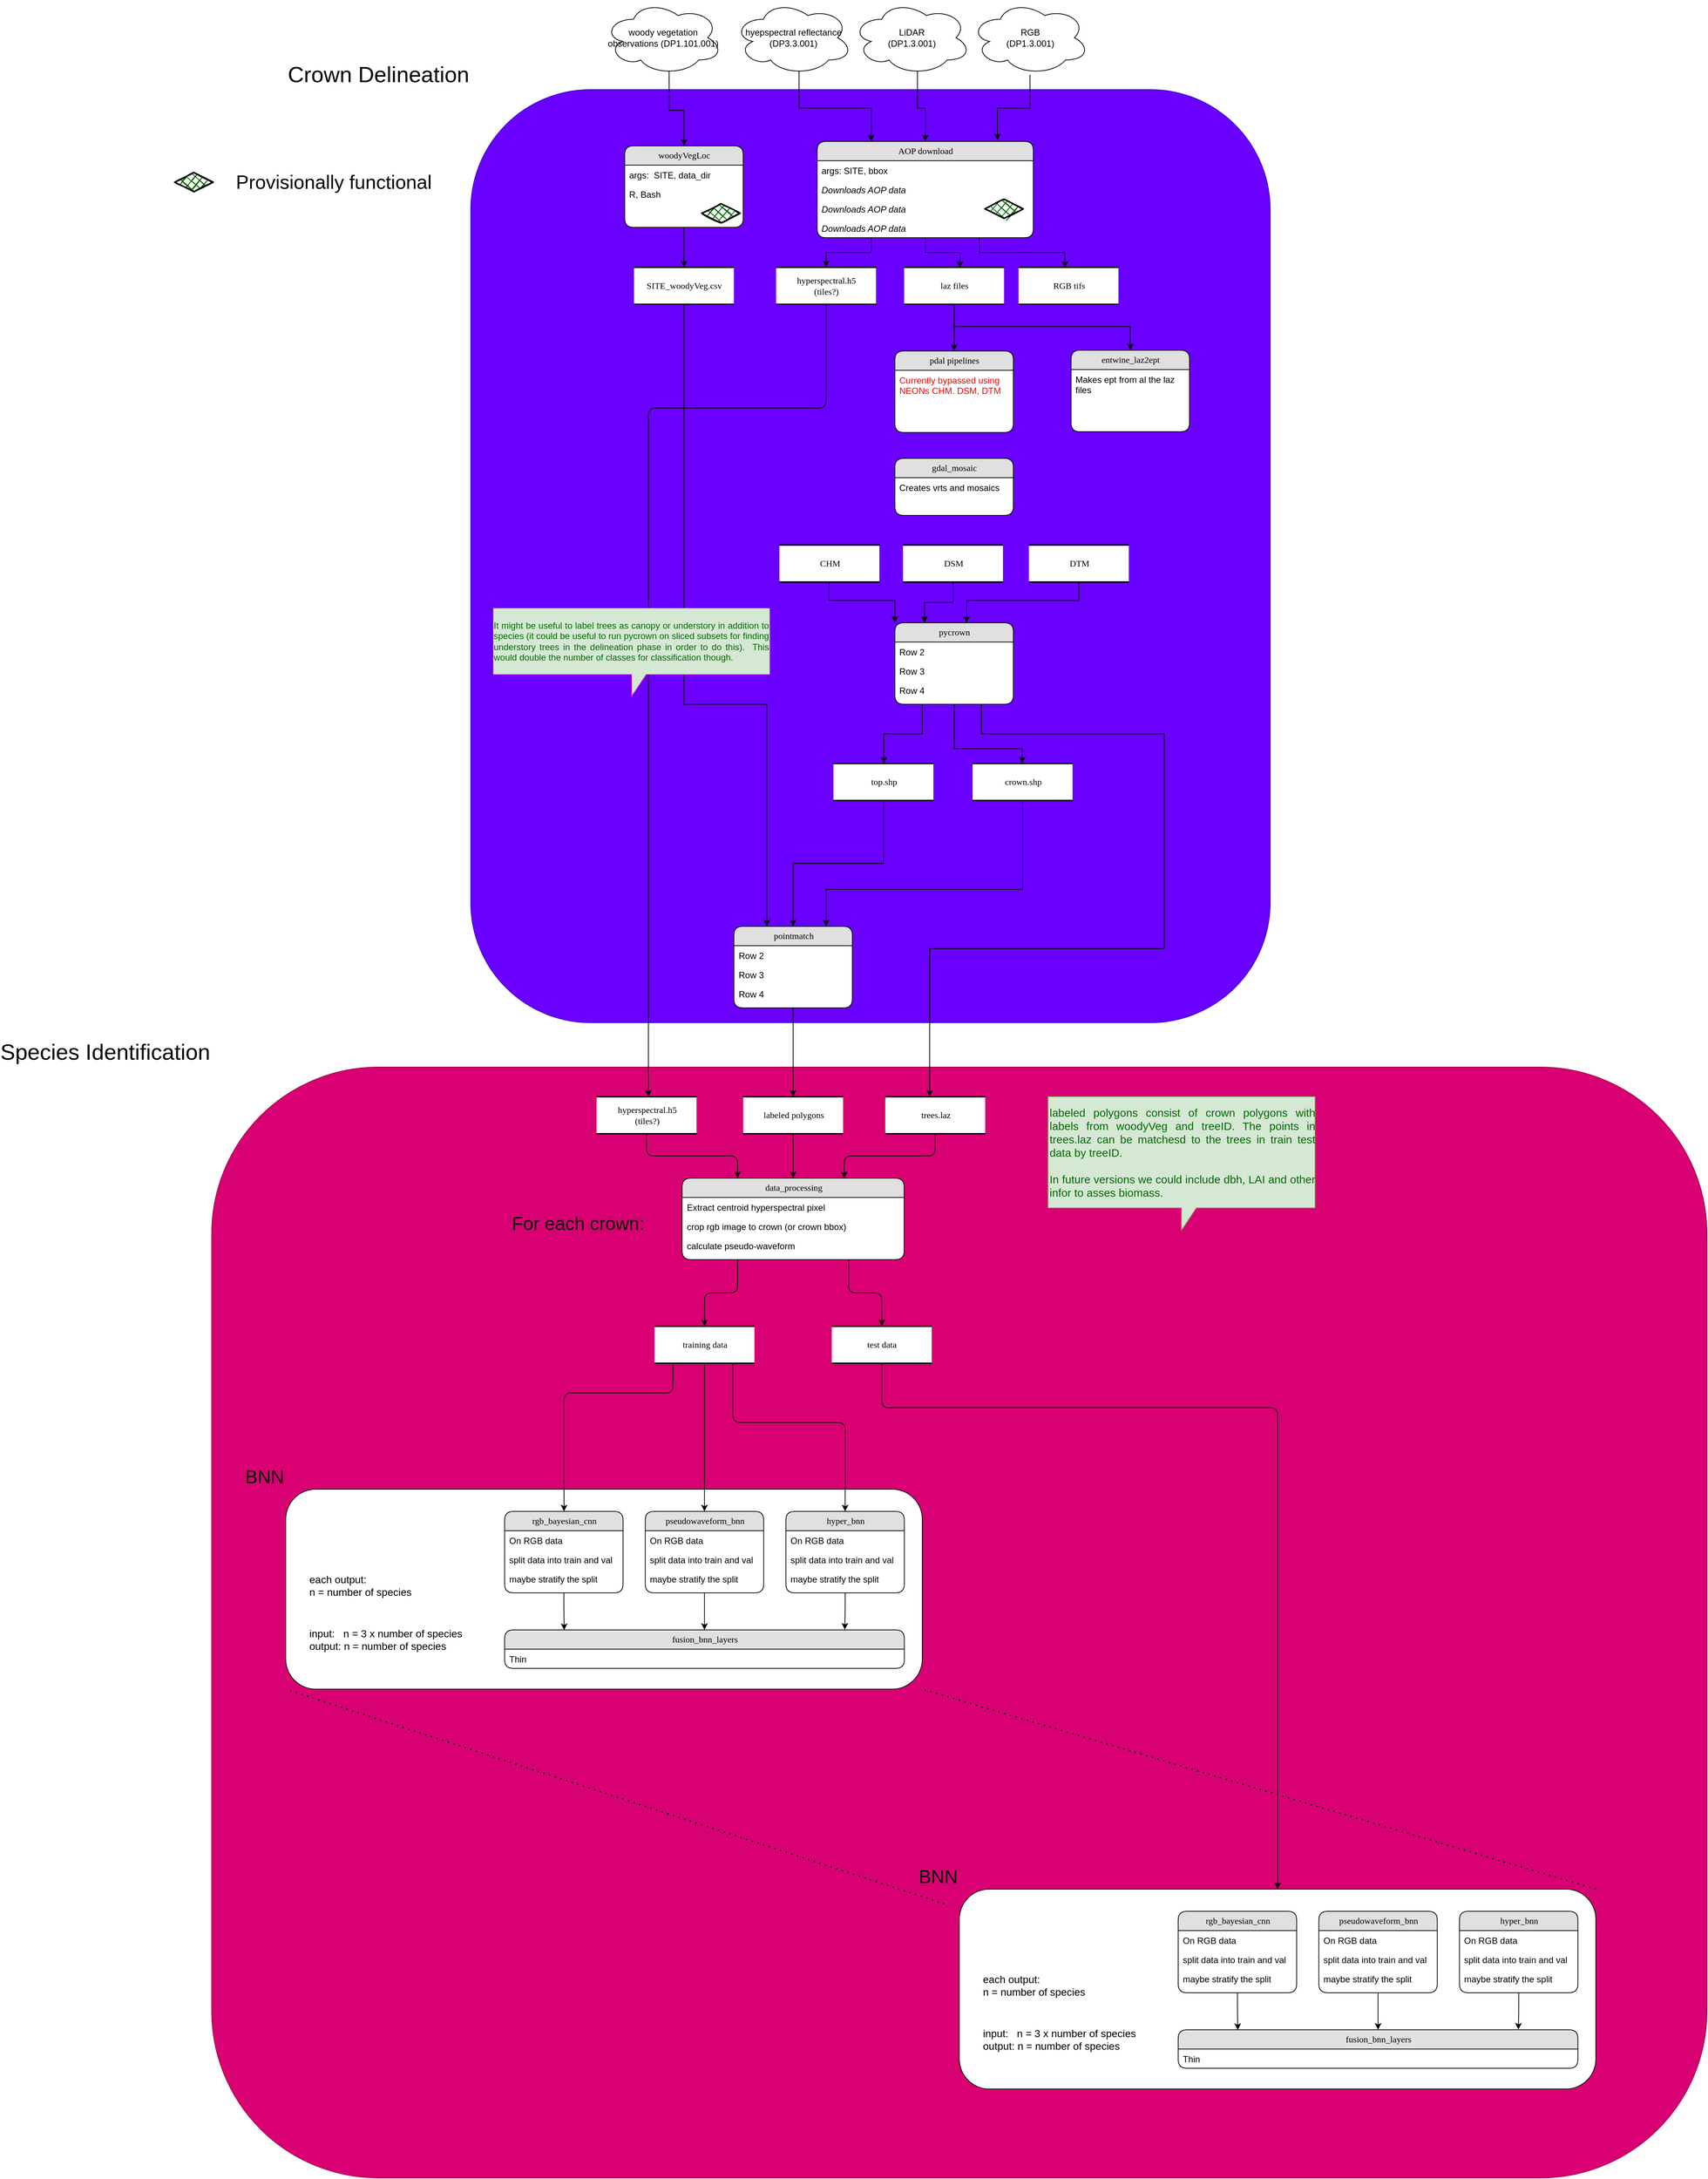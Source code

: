 <mxfile version="14.5.3" type="github">
  <diagram name="Page-1" id="b520641d-4fe3-3701-9064-5fc419738815">
    <mxGraphModel dx="2282" dy="1622" grid="1" gridSize="10" guides="1" tooltips="1" connect="1" arrows="1" fold="1" page="1" pageScale="1" pageWidth="1100" pageHeight="850" background="#ffffff" math="0" shadow="0">
      <root>
        <mxCell id="0" />
        <mxCell id="1" parent="0" />
        <mxCell id="Jew51ZO0_-qSAj35Bvnx-167" value="Species Identification" style="rounded=1;whiteSpace=wrap;html=1;fontSize=30;align=right;labelPosition=left;verticalLabelPosition=top;verticalAlign=bottom;fillColor=#d80073;strokeColor=#A50040;" parent="1" vertex="1">
          <mxGeometry x="-390" y="1410" width="2020" height="1500" as="geometry" />
        </mxCell>
        <mxCell id="Jew51ZO0_-qSAj35Bvnx-142" value="BNN" style="rounded=1;whiteSpace=wrap;html=1;fontSize=25;fontColor=#000000;align=right;labelPosition=left;verticalLabelPosition=top;verticalAlign=bottom;" parent="1" vertex="1">
          <mxGeometry x="-290" y="1980" width="860" height="270" as="geometry" />
        </mxCell>
        <mxCell id="Jew51ZO0_-qSAj35Bvnx-64" value="Crown Delineation" style="rounded=1;whiteSpace=wrap;html=1;labelPosition=left;verticalLabelPosition=top;align=right;verticalAlign=bottom;fontSize=30;fillColor=#6a00ff;strokeColor=#3700CC;" parent="1" vertex="1">
          <mxGeometry x="-40" y="90" width="1080" height="1260" as="geometry" />
        </mxCell>
        <mxCell id="Jew51ZO0_-qSAj35Bvnx-63" style="edgeStyle=orthogonalEdgeStyle;rounded=0;orthogonalLoop=1;jettySize=auto;html=1;" parent="1" source="2debaab0fafb2da2-10" target="Jew51ZO0_-qSAj35Bvnx-57" edge="1">
          <mxGeometry relative="1" as="geometry">
            <Array as="points">
              <mxPoint x="248" y="920" />
              <mxPoint x="360" y="920" />
            </Array>
          </mxGeometry>
        </mxCell>
        <mxCell id="2debaab0fafb2da2-10" value="SITE&lt;span class=&quot;pl-s&quot;&gt;&lt;span class=&quot;pl-pds&quot;&gt;&lt;/span&gt;_woodyVeg.csv&lt;/span&gt;" style="html=1;rounded=0;shadow=0;comic=0;labelBackgroundColor=none;strokeWidth=2;fontFamily=Verdana;fontSize=12;align=center;shape=mxgraph.ios7ui.horLines;" parent="1" vertex="1">
          <mxGeometry x="180.5" y="330" width="135" height="50" as="geometry" />
        </mxCell>
        <mxCell id="Jew51ZO0_-qSAj35Bvnx-5" style="edgeStyle=orthogonalEdgeStyle;rounded=0;orthogonalLoop=1;jettySize=auto;html=1;exitX=0.5;exitY=1;exitDx=0;exitDy=0;" parent="1" source="21ea969265ad0168-6" target="2debaab0fafb2da2-10" edge="1">
          <mxGeometry relative="1" as="geometry" />
        </mxCell>
        <mxCell id="21ea969265ad0168-6" value="&lt;div&gt;woodyVegLoc&lt;/div&gt;" style="swimlane;html=1;fontStyle=0;childLayout=stackLayout;horizontal=1;startSize=26;fillColor=#e0e0e0;horizontalStack=0;resizeParent=1;resizeLast=0;collapsible=1;marginBottom=0;swimlaneFillColor=#ffffff;align=center;rounded=1;shadow=0;comic=0;labelBackgroundColor=none;strokeWidth=1;fontFamily=Verdana;fontSize=12" parent="1" vertex="1">
          <mxGeometry x="168" y="166" width="160" height="110" as="geometry" />
        </mxCell>
        <mxCell id="21ea969265ad0168-7" value="args:&amp;nbsp; SITE, data_dir " style="text;html=1;strokeColor=none;fillColor=none;spacingLeft=4;spacingRight=4;whiteSpace=wrap;overflow=hidden;rotatable=0;points=[[0,0.5],[1,0.5]];portConstraint=eastwest;" parent="21ea969265ad0168-6" vertex="1">
          <mxGeometry y="26" width="160" height="26" as="geometry" />
        </mxCell>
        <mxCell id="21ea969265ad0168-8" value="R, Bash" style="text;html=1;strokeColor=none;fillColor=none;spacingLeft=4;spacingRight=4;whiteSpace=wrap;overflow=hidden;rotatable=0;points=[[0,0.5],[1,0.5]];portConstraint=eastwest;" parent="21ea969265ad0168-6" vertex="1">
          <mxGeometry y="52" width="160" height="26" as="geometry" />
        </mxCell>
        <mxCell id="Jew51ZO0_-qSAj35Bvnx-20" style="edgeStyle=orthogonalEdgeStyle;rounded=0;orthogonalLoop=1;jettySize=auto;html=1;exitX=0.25;exitY=1;exitDx=0;exitDy=0;" parent="1" source="21ea969265ad0168-14" target="Jew51ZO0_-qSAj35Bvnx-14" edge="1">
          <mxGeometry relative="1" as="geometry" />
        </mxCell>
        <mxCell id="Jew51ZO0_-qSAj35Bvnx-24" style="edgeStyle=orthogonalEdgeStyle;rounded=0;orthogonalLoop=1;jettySize=auto;html=1;exitX=0.5;exitY=1;exitDx=0;exitDy=0;entryX=0.559;entryY=0.013;entryDx=0;entryDy=0;entryPerimeter=0;" parent="1" source="21ea969265ad0168-14" target="Jew51ZO0_-qSAj35Bvnx-23" edge="1">
          <mxGeometry relative="1" as="geometry" />
        </mxCell>
        <mxCell id="Jew51ZO0_-qSAj35Bvnx-56" style="edgeStyle=orthogonalEdgeStyle;rounded=0;orthogonalLoop=1;jettySize=auto;html=1;exitX=0.75;exitY=1;exitDx=0;exitDy=0;entryX=0.464;entryY=0.013;entryDx=0;entryDy=0;entryPerimeter=0;" parent="1" source="21ea969265ad0168-14" target="Jew51ZO0_-qSAj35Bvnx-27" edge="1">
          <mxGeometry relative="1" as="geometry" />
        </mxCell>
        <mxCell id="21ea969265ad0168-14" value="AOP download" style="swimlane;html=1;fontStyle=0;childLayout=stackLayout;horizontal=1;startSize=26;fillColor=#e0e0e0;horizontalStack=0;resizeParent=1;resizeLast=0;collapsible=1;marginBottom=0;swimlaneFillColor=#ffffff;align=center;rounded=1;shadow=0;comic=0;labelBackgroundColor=none;strokeWidth=1;fontFamily=Verdana;fontSize=12" parent="1" vertex="1">
          <mxGeometry x="428" y="160" width="292" height="130" as="geometry">
            <mxRectangle x="650" y="120" width="90" height="26" as="alternateBounds" />
          </mxGeometry>
        </mxCell>
        <mxCell id="21ea969265ad0168-15" value="args: SITE, bbox " style="text;html=1;strokeColor=none;fillColor=none;spacingLeft=4;spacingRight=4;whiteSpace=wrap;overflow=hidden;rotatable=0;points=[[0,0.5],[1,0.5]];portConstraint=eastwest;" parent="21ea969265ad0168-14" vertex="1">
          <mxGeometry y="26" width="292" height="26" as="geometry" />
        </mxCell>
        <mxCell id="Jew51ZO0_-qSAj35Bvnx-12" value="&lt;i&gt;Downloads AOP data &lt;br&gt;&lt;/i&gt;" style="text;html=1;strokeColor=none;fillColor=none;spacingLeft=4;spacingRight=4;whiteSpace=wrap;overflow=hidden;rotatable=0;points=[[0,0.5],[1,0.5]];portConstraint=eastwest;" parent="21ea969265ad0168-14" vertex="1">
          <mxGeometry y="52" width="292" height="26" as="geometry" />
        </mxCell>
        <mxCell id="OYp0vbcm3iWTbmUI19zS-13" value="&lt;i&gt;Downloads AOP data &lt;br&gt;&lt;/i&gt;" style="text;html=1;strokeColor=none;fillColor=none;spacingLeft=4;spacingRight=4;whiteSpace=wrap;overflow=hidden;rotatable=0;points=[[0,0.5],[1,0.5]];portConstraint=eastwest;" vertex="1" parent="21ea969265ad0168-14">
          <mxGeometry y="78" width="292" height="26" as="geometry" />
        </mxCell>
        <mxCell id="OYp0vbcm3iWTbmUI19zS-12" value="&lt;i&gt;Downloads AOP data &lt;br&gt;&lt;/i&gt;" style="text;html=1;strokeColor=none;fillColor=none;spacingLeft=4;spacingRight=4;whiteSpace=wrap;overflow=hidden;rotatable=0;points=[[0,0.5],[1,0.5]];portConstraint=eastwest;" vertex="1" parent="21ea969265ad0168-14">
          <mxGeometry y="104" width="292" height="26" as="geometry" />
        </mxCell>
        <mxCell id="21ea969265ad0168-18" value="pdal pipelines" style="swimlane;html=1;fontStyle=0;childLayout=stackLayout;horizontal=1;startSize=26;fillColor=#e0e0e0;horizontalStack=0;resizeParent=1;resizeLast=0;collapsible=1;marginBottom=0;swimlaneFillColor=#ffffff;align=center;rounded=1;shadow=0;comic=0;labelBackgroundColor=none;strokeWidth=1;fontFamily=Verdana;fontSize=12" parent="1" vertex="1">
          <mxGeometry x="533" y="443" width="160" height="110" as="geometry" />
        </mxCell>
        <mxCell id="OYp0vbcm3iWTbmUI19zS-18" value="&lt;font color=&quot;#FF0000&quot;&gt;Currently bypassed using NEONs CHM. DSM, DTM&lt;br&gt;&lt;/font&gt;" style="text;html=1;strokeColor=none;fillColor=none;spacingLeft=4;spacingRight=4;whiteSpace=wrap;overflow=hidden;rotatable=0;points=[[0,0.5],[1,0.5]];portConstraint=eastwest;" vertex="1" parent="21ea969265ad0168-18">
          <mxGeometry y="26" width="160" height="34" as="geometry" />
        </mxCell>
        <mxCell id="Jew51ZO0_-qSAj35Bvnx-9" style="edgeStyle=orthogonalEdgeStyle;rounded=0;orthogonalLoop=1;jettySize=auto;html=1;exitX=0.55;exitY=0.95;exitDx=0;exitDy=0;exitPerimeter=0;entryX=0.5;entryY=0;entryDx=0;entryDy=0;" parent="1" source="Jew51ZO0_-qSAj35Bvnx-2" target="21ea969265ad0168-6" edge="1">
          <mxGeometry relative="1" as="geometry" />
        </mxCell>
        <mxCell id="Jew51ZO0_-qSAj35Bvnx-2" value="woody vegetation observations (DP1.101.001)" style="ellipse;shape=cloud;whiteSpace=wrap;html=1;" parent="1" vertex="1">
          <mxGeometry x="140" y="-30" width="160" height="100" as="geometry" />
        </mxCell>
        <mxCell id="Jew51ZO0_-qSAj35Bvnx-19" style="edgeStyle=orthogonalEdgeStyle;rounded=0;orthogonalLoop=1;jettySize=auto;html=1;exitX=0.55;exitY=0.95;exitDx=0;exitDy=0;exitPerimeter=0;entryX=0.25;entryY=0;entryDx=0;entryDy=0;" parent="1" source="Jew51ZO0_-qSAj35Bvnx-6" target="21ea969265ad0168-14" edge="1">
          <mxGeometry relative="1" as="geometry" />
        </mxCell>
        <mxCell id="Jew51ZO0_-qSAj35Bvnx-6" value="hyepspectral reflectance (DP3.3.001)" style="ellipse;shape=cloud;whiteSpace=wrap;html=1;" parent="1" vertex="1">
          <mxGeometry x="315.5" y="-30" width="160" height="100" as="geometry" />
        </mxCell>
        <mxCell id="Jew51ZO0_-qSAj35Bvnx-96" style="edgeStyle=orthogonalEdgeStyle;rounded=1;orthogonalLoop=1;jettySize=auto;html=1;fontSize=15;fontColor=#00CC00;" parent="1" source="Jew51ZO0_-qSAj35Bvnx-14" target="Jew51ZO0_-qSAj35Bvnx-95" edge="1">
          <mxGeometry relative="1" as="geometry">
            <Array as="points">
              <mxPoint x="440" y="520" />
              <mxPoint x="200" y="520" />
            </Array>
          </mxGeometry>
        </mxCell>
        <mxCell id="Jew51ZO0_-qSAj35Bvnx-14" value="&lt;div&gt;hyperspectral.h5&lt;/div&gt;&lt;div&gt;(tiles?)&lt;br&gt;&lt;/div&gt;" style="html=1;rounded=0;shadow=0;comic=0;labelBackgroundColor=none;strokeWidth=2;fontFamily=Verdana;fontSize=12;align=center;shape=mxgraph.ios7ui.horLines;" parent="1" vertex="1">
          <mxGeometry x="372.5" y="330" width="135" height="50" as="geometry" />
        </mxCell>
        <mxCell id="Jew51ZO0_-qSAj35Bvnx-22" style="edgeStyle=orthogonalEdgeStyle;rounded=0;orthogonalLoop=1;jettySize=auto;html=1;exitX=0.55;exitY=0.95;exitDx=0;exitDy=0;exitPerimeter=0;entryX=0.5;entryY=0;entryDx=0;entryDy=0;" parent="1" source="Jew51ZO0_-qSAj35Bvnx-21" target="21ea969265ad0168-14" edge="1">
          <mxGeometry relative="1" as="geometry" />
        </mxCell>
        <mxCell id="Jew51ZO0_-qSAj35Bvnx-21" value="&lt;div&gt;LiDAR&lt;/div&gt;&lt;div&gt;(DP1.3.001)&lt;/div&gt;" style="ellipse;shape=cloud;whiteSpace=wrap;html=1;" parent="1" vertex="1">
          <mxGeometry x="475.5" y="-30" width="160" height="100" as="geometry" />
        </mxCell>
        <mxCell id="Jew51ZO0_-qSAj35Bvnx-29" style="edgeStyle=orthogonalEdgeStyle;rounded=0;orthogonalLoop=1;jettySize=auto;html=1;" parent="1" source="Jew51ZO0_-qSAj35Bvnx-23" target="21ea969265ad0168-18" edge="1">
          <mxGeometry relative="1" as="geometry" />
        </mxCell>
        <mxCell id="OYp0vbcm3iWTbmUI19zS-22" style="edgeStyle=orthogonalEdgeStyle;rounded=0;orthogonalLoop=1;jettySize=auto;html=1;fillColor=#ffffff;" edge="1" parent="1" source="Jew51ZO0_-qSAj35Bvnx-23" target="OYp0vbcm3iWTbmUI19zS-19">
          <mxGeometry relative="1" as="geometry">
            <Array as="points">
              <mxPoint x="613" y="410" />
              <mxPoint x="851" y="410" />
            </Array>
          </mxGeometry>
        </mxCell>
        <mxCell id="Jew51ZO0_-qSAj35Bvnx-23" value="laz files" style="html=1;rounded=0;shadow=0;comic=0;labelBackgroundColor=none;strokeWidth=2;fontFamily=Verdana;fontSize=12;align=center;shape=mxgraph.ios7ui.horLines;" parent="1" vertex="1">
          <mxGeometry x="545.5" y="330" width="135" height="50" as="geometry" />
        </mxCell>
        <mxCell id="Jew51ZO0_-qSAj35Bvnx-55" style="edgeStyle=orthogonalEdgeStyle;rounded=0;orthogonalLoop=1;jettySize=auto;html=1;entryX=0.834;entryY=-0.011;entryDx=0;entryDy=0;entryPerimeter=0;" parent="1" source="Jew51ZO0_-qSAj35Bvnx-25" target="21ea969265ad0168-14" edge="1">
          <mxGeometry relative="1" as="geometry" />
        </mxCell>
        <mxCell id="Jew51ZO0_-qSAj35Bvnx-25" value="&lt;div&gt;RGB&lt;/div&gt;&lt;div&gt;(DP1.3.001)&lt;/div&gt;" style="ellipse;shape=cloud;whiteSpace=wrap;html=1;" parent="1" vertex="1">
          <mxGeometry x="635.5" y="-30" width="160" height="100" as="geometry" />
        </mxCell>
        <mxCell id="Jew51ZO0_-qSAj35Bvnx-27" value="RGB tifs" style="html=1;rounded=0;shadow=0;comic=0;labelBackgroundColor=none;strokeWidth=2;fontFamily=Verdana;fontSize=12;align=center;shape=mxgraph.ios7ui.horLines;" parent="1" vertex="1">
          <mxGeometry x="700" y="330" width="135" height="50" as="geometry" />
        </mxCell>
        <mxCell id="Jew51ZO0_-qSAj35Bvnx-49" style="edgeStyle=orthogonalEdgeStyle;rounded=0;orthogonalLoop=1;jettySize=auto;html=1;entryX=0;entryY=0;entryDx=0;entryDy=0;exitX=0.497;exitY=1.027;exitDx=0;exitDy=0;exitPerimeter=0;" parent="1" source="Jew51ZO0_-qSAj35Bvnx-30" target="Jew51ZO0_-qSAj35Bvnx-40" edge="1">
          <mxGeometry relative="1" as="geometry">
            <mxPoint x="500" y="760" as="targetPoint" />
            <mxPoint x="480" y="730" as="sourcePoint" />
            <Array as="points">
              <mxPoint x="444" y="780" />
              <mxPoint x="533" y="780" />
            </Array>
          </mxGeometry>
        </mxCell>
        <mxCell id="Jew51ZO0_-qSAj35Bvnx-30" value="CHM" style="html=1;rounded=0;shadow=0;comic=0;labelBackgroundColor=none;strokeWidth=2;fontFamily=Verdana;fontSize=12;align=center;shape=mxgraph.ios7ui.horLines;" parent="1" vertex="1">
          <mxGeometry x="377" y="705" width="135" height="50" as="geometry" />
        </mxCell>
        <mxCell id="Jew51ZO0_-qSAj35Bvnx-51" style="edgeStyle=orthogonalEdgeStyle;rounded=0;orthogonalLoop=1;jettySize=auto;html=1;entryX=0.25;entryY=0;entryDx=0;entryDy=0;" parent="1" source="Jew51ZO0_-qSAj35Bvnx-31" target="Jew51ZO0_-qSAj35Bvnx-40" edge="1">
          <mxGeometry relative="1" as="geometry" />
        </mxCell>
        <mxCell id="Jew51ZO0_-qSAj35Bvnx-31" value="DSM" style="html=1;rounded=0;shadow=0;comic=0;labelBackgroundColor=none;strokeWidth=2;fontFamily=Verdana;fontSize=12;align=center;shape=mxgraph.ios7ui.horLines;" parent="1" vertex="1">
          <mxGeometry x="544" y="705" width="135" height="50" as="geometry" />
        </mxCell>
        <mxCell id="Jew51ZO0_-qSAj35Bvnx-53" style="edgeStyle=orthogonalEdgeStyle;rounded=0;orthogonalLoop=1;jettySize=auto;html=1;entryX=0.606;entryY=0;entryDx=0;entryDy=0;entryPerimeter=0;" parent="1" source="Jew51ZO0_-qSAj35Bvnx-32" target="Jew51ZO0_-qSAj35Bvnx-40" edge="1">
          <mxGeometry relative="1" as="geometry">
            <mxPoint x="630" y="790" as="targetPoint" />
            <Array as="points">
              <mxPoint x="782" y="780" />
              <mxPoint x="630" y="780" />
            </Array>
          </mxGeometry>
        </mxCell>
        <mxCell id="Jew51ZO0_-qSAj35Bvnx-32" value="DTM" style="html=1;rounded=0;shadow=0;comic=0;labelBackgroundColor=none;strokeWidth=2;fontFamily=Verdana;fontSize=12;align=center;shape=mxgraph.ios7ui.horLines;" parent="1" vertex="1">
          <mxGeometry x="714" y="705" width="135" height="50" as="geometry" />
        </mxCell>
        <mxCell id="Jew51ZO0_-qSAj35Bvnx-71" style="edgeStyle=orthogonalEdgeStyle;rounded=0;orthogonalLoop=1;jettySize=auto;html=1;fontSize=15;fontColor=#00CC00;" parent="1" source="Jew51ZO0_-qSAj35Bvnx-40" target="Jew51ZO0_-qSAj35Bvnx-66" edge="1">
          <mxGeometry relative="1" as="geometry">
            <Array as="points">
              <mxPoint x="570" y="960" />
              <mxPoint x="518" y="960" />
            </Array>
          </mxGeometry>
        </mxCell>
        <mxCell id="Jew51ZO0_-qSAj35Bvnx-72" style="edgeStyle=orthogonalEdgeStyle;rounded=0;orthogonalLoop=1;jettySize=auto;html=1;fontSize=15;fontColor=#00CC00;" parent="1" source="Jew51ZO0_-qSAj35Bvnx-40" target="Jew51ZO0_-qSAj35Bvnx-68" edge="1">
          <mxGeometry relative="1" as="geometry">
            <Array as="points">
              <mxPoint x="650" y="960" />
              <mxPoint x="897" y="960" />
              <mxPoint x="897" y="1250" />
              <mxPoint x="580" y="1250" />
            </Array>
          </mxGeometry>
        </mxCell>
        <mxCell id="Jew51ZO0_-qSAj35Bvnx-73" style="edgeStyle=orthogonalEdgeStyle;rounded=0;orthogonalLoop=1;jettySize=auto;html=1;fontSize=15;fontColor=#00CC00;" parent="1" source="Jew51ZO0_-qSAj35Bvnx-40" target="Jew51ZO0_-qSAj35Bvnx-67" edge="1">
          <mxGeometry relative="1" as="geometry">
            <Array as="points">
              <mxPoint x="613" y="980" />
              <mxPoint x="705" y="980" />
            </Array>
          </mxGeometry>
        </mxCell>
        <mxCell id="Jew51ZO0_-qSAj35Bvnx-40" value="pycrown" style="swimlane;html=1;fontStyle=0;childLayout=stackLayout;horizontal=1;startSize=26;fillColor=#e0e0e0;horizontalStack=0;resizeParent=1;resizeLast=0;collapsible=1;marginBottom=0;swimlaneFillColor=#ffffff;align=center;rounded=1;shadow=0;comic=0;labelBackgroundColor=none;strokeWidth=1;fontFamily=Verdana;fontSize=12" parent="1" vertex="1">
          <mxGeometry x="533" y="810" width="160" height="110" as="geometry" />
        </mxCell>
        <mxCell id="Jew51ZO0_-qSAj35Bvnx-41" value="Row 2" style="text;html=1;strokeColor=none;fillColor=none;spacingLeft=4;spacingRight=4;whiteSpace=wrap;overflow=hidden;rotatable=0;points=[[0,0.5],[1,0.5]];portConstraint=eastwest;" parent="Jew51ZO0_-qSAj35Bvnx-40" vertex="1">
          <mxGeometry y="26" width="160" height="26" as="geometry" />
        </mxCell>
        <mxCell id="Jew51ZO0_-qSAj35Bvnx-42" value="Row 3" style="text;html=1;strokeColor=none;fillColor=none;spacingLeft=4;spacingRight=4;whiteSpace=wrap;overflow=hidden;rotatable=0;points=[[0,0.5],[1,0.5]];portConstraint=eastwest;" parent="Jew51ZO0_-qSAj35Bvnx-40" vertex="1">
          <mxGeometry y="52" width="160" height="26" as="geometry" />
        </mxCell>
        <mxCell id="Jew51ZO0_-qSAj35Bvnx-43" value="Row 4" style="text;html=1;strokeColor=none;fillColor=none;spacingLeft=4;spacingRight=4;whiteSpace=wrap;overflow=hidden;rotatable=0;points=[[0,0.5],[1,0.5]];portConstraint=eastwest;" parent="Jew51ZO0_-qSAj35Bvnx-40" vertex="1">
          <mxGeometry y="78" width="160" height="26" as="geometry" />
        </mxCell>
        <mxCell id="Jew51ZO0_-qSAj35Bvnx-94" style="edgeStyle=orthogonalEdgeStyle;rounded=1;orthogonalLoop=1;jettySize=auto;html=1;fontSize=15;fontColor=#00CC00;" parent="1" source="Jew51ZO0_-qSAj35Bvnx-57" target="Jew51ZO0_-qSAj35Bvnx-76" edge="1">
          <mxGeometry relative="1" as="geometry" />
        </mxCell>
        <mxCell id="Jew51ZO0_-qSAj35Bvnx-57" value="pointmatch" style="swimlane;html=1;fontStyle=0;childLayout=stackLayout;horizontal=1;startSize=26;fillColor=#e0e0e0;horizontalStack=0;resizeParent=1;resizeLast=0;collapsible=1;marginBottom=0;swimlaneFillColor=#ffffff;align=center;rounded=1;shadow=0;comic=0;labelBackgroundColor=none;strokeWidth=1;fontFamily=Verdana;fontSize=12" parent="1" vertex="1">
          <mxGeometry x="315.5" y="1220" width="160" height="110" as="geometry" />
        </mxCell>
        <mxCell id="Jew51ZO0_-qSAj35Bvnx-58" value="Row 2" style="text;html=1;strokeColor=none;fillColor=none;spacingLeft=4;spacingRight=4;whiteSpace=wrap;overflow=hidden;rotatable=0;points=[[0,0.5],[1,0.5]];portConstraint=eastwest;" parent="Jew51ZO0_-qSAj35Bvnx-57" vertex="1">
          <mxGeometry y="26" width="160" height="26" as="geometry" />
        </mxCell>
        <mxCell id="Jew51ZO0_-qSAj35Bvnx-59" value="Row 3" style="text;html=1;strokeColor=none;fillColor=none;spacingLeft=4;spacingRight=4;whiteSpace=wrap;overflow=hidden;rotatable=0;points=[[0,0.5],[1,0.5]];portConstraint=eastwest;" parent="Jew51ZO0_-qSAj35Bvnx-57" vertex="1">
          <mxGeometry y="52" width="160" height="26" as="geometry" />
        </mxCell>
        <mxCell id="Jew51ZO0_-qSAj35Bvnx-60" value="Row 4" style="text;html=1;strokeColor=none;fillColor=none;spacingLeft=4;spacingRight=4;whiteSpace=wrap;overflow=hidden;rotatable=0;points=[[0,0.5],[1,0.5]];portConstraint=eastwest;" parent="Jew51ZO0_-qSAj35Bvnx-57" vertex="1">
          <mxGeometry y="78" width="160" height="26" as="geometry" />
        </mxCell>
        <mxCell id="Jew51ZO0_-qSAj35Bvnx-74" style="edgeStyle=orthogonalEdgeStyle;rounded=0;orthogonalLoop=1;jettySize=auto;html=1;fontSize=15;fontColor=#00CC00;" parent="1" source="Jew51ZO0_-qSAj35Bvnx-66" target="Jew51ZO0_-qSAj35Bvnx-57" edge="1">
          <mxGeometry relative="1" as="geometry" />
        </mxCell>
        <mxCell id="Jew51ZO0_-qSAj35Bvnx-66" value="top.shp" style="html=1;rounded=0;shadow=0;comic=0;labelBackgroundColor=none;strokeWidth=2;fontFamily=Verdana;fontSize=12;align=center;shape=mxgraph.ios7ui.horLines;" parent="1" vertex="1">
          <mxGeometry x="450" y="1000" width="135" height="50" as="geometry" />
        </mxCell>
        <mxCell id="Jew51ZO0_-qSAj35Bvnx-75" style="edgeStyle=orthogonalEdgeStyle;rounded=0;orthogonalLoop=1;jettySize=auto;html=1;fontSize=15;fontColor=#00CC00;" parent="1" source="Jew51ZO0_-qSAj35Bvnx-67" target="Jew51ZO0_-qSAj35Bvnx-57" edge="1">
          <mxGeometry relative="1" as="geometry">
            <Array as="points">
              <mxPoint x="706" y="1170" />
              <mxPoint x="440" y="1170" />
            </Array>
          </mxGeometry>
        </mxCell>
        <mxCell id="Jew51ZO0_-qSAj35Bvnx-67" value="crown.shp" style="html=1;rounded=0;shadow=0;comic=0;labelBackgroundColor=none;strokeWidth=2;fontFamily=Verdana;fontSize=12;align=center;shape=mxgraph.ios7ui.horLines;" parent="1" vertex="1">
          <mxGeometry x="638" y="1000" width="135" height="50" as="geometry" />
        </mxCell>
        <mxCell id="Jew51ZO0_-qSAj35Bvnx-104" style="edgeStyle=orthogonalEdgeStyle;rounded=1;orthogonalLoop=1;jettySize=auto;html=1;fontSize=25;fontColor=#000000;entryX=0.73;entryY=0.001;entryDx=0;entryDy=0;entryPerimeter=0;" parent="1" source="Jew51ZO0_-qSAj35Bvnx-68" target="Jew51ZO0_-qSAj35Bvnx-98" edge="1">
          <mxGeometry relative="1" as="geometry" />
        </mxCell>
        <mxCell id="Jew51ZO0_-qSAj35Bvnx-68" value="trees.laz" style="html=1;rounded=0;shadow=0;comic=0;labelBackgroundColor=none;strokeWidth=2;fontFamily=Verdana;fontSize=12;align=center;shape=mxgraph.ios7ui.horLines;" parent="1" vertex="1">
          <mxGeometry x="520" y="1450" width="135" height="50" as="geometry" />
        </mxCell>
        <mxCell id="Jew51ZO0_-qSAj35Bvnx-103" style="edgeStyle=orthogonalEdgeStyle;rounded=1;orthogonalLoop=1;jettySize=auto;html=1;fontSize=25;fontColor=#000000;" parent="1" source="Jew51ZO0_-qSAj35Bvnx-76" target="Jew51ZO0_-qSAj35Bvnx-98" edge="1">
          <mxGeometry relative="1" as="geometry" />
        </mxCell>
        <mxCell id="Jew51ZO0_-qSAj35Bvnx-76" value="labeled polygons" style="html=1;rounded=0;shadow=0;comic=0;labelBackgroundColor=none;strokeWidth=2;fontFamily=Verdana;fontSize=12;align=center;shape=mxgraph.ios7ui.horLines;" parent="1" vertex="1">
          <mxGeometry x="328" y="1450" width="135" height="50" as="geometry" />
        </mxCell>
        <mxCell id="Jew51ZO0_-qSAj35Bvnx-82" value="&lt;div align=&quot;justify&quot;&gt;&lt;font color=&quot;#006600&quot;&gt;labeled polygons consist of crown polygons with labels from woodyVeg and treeID. The points in trees.laz can be matchesd to the trees in train test data by treeID.&lt;br&gt;&lt;/font&gt;&lt;/div&gt;&lt;div align=&quot;justify&quot;&gt;&lt;font color=&quot;#006600&quot;&gt;&lt;br&gt;&lt;/font&gt;&lt;/div&gt;&lt;div align=&quot;justify&quot;&gt;&lt;font color=&quot;#006600&quot;&gt;In future versions we could include dbh, LAI and other infor to asses biomass.&lt;/font&gt;&lt;/div&gt;" style="shape=callout;whiteSpace=wrap;html=1;perimeter=calloutPerimeter;fontSize=15;align=left;fillColor=#d5e8d4;strokeColor=#82b366;" parent="1" vertex="1">
          <mxGeometry x="740" y="1450" width="360.5" height="180" as="geometry" />
        </mxCell>
        <mxCell id="Jew51ZO0_-qSAj35Bvnx-102" style="edgeStyle=orthogonalEdgeStyle;rounded=1;orthogonalLoop=1;jettySize=auto;html=1;fontSize=25;fontColor=#000000;entryX=0.25;entryY=0;entryDx=0;entryDy=0;" parent="1" source="Jew51ZO0_-qSAj35Bvnx-95" target="Jew51ZO0_-qSAj35Bvnx-98" edge="1">
          <mxGeometry relative="1" as="geometry" />
        </mxCell>
        <mxCell id="Jew51ZO0_-qSAj35Bvnx-95" value="&lt;div&gt;hyperspectral.h5&lt;/div&gt;&lt;div&gt;(tiles?)&lt;br&gt;&lt;/div&gt;" style="html=1;rounded=0;shadow=0;comic=0;labelBackgroundColor=none;strokeWidth=2;fontFamily=Verdana;fontSize=12;align=center;shape=mxgraph.ios7ui.horLines;" parent="1" vertex="1">
          <mxGeometry x="130" y="1450" width="135" height="50" as="geometry" />
        </mxCell>
        <mxCell id="Jew51ZO0_-qSAj35Bvnx-97" value="For each crown:" style="text;html=1;strokeColor=none;fillColor=none;align=center;verticalAlign=middle;whiteSpace=wrap;rounded=0;fontSize=25;" parent="1" vertex="1">
          <mxGeometry x="-10" y="1610" width="230" height="20" as="geometry" />
        </mxCell>
        <mxCell id="Jew51ZO0_-qSAj35Bvnx-107" style="edgeStyle=orthogonalEdgeStyle;rounded=1;orthogonalLoop=1;jettySize=auto;html=1;fontSize=25;fontColor=#000000;exitX=0.25;exitY=1;exitDx=0;exitDy=0;" parent="1" source="Jew51ZO0_-qSAj35Bvnx-98" target="Jew51ZO0_-qSAj35Bvnx-105" edge="1">
          <mxGeometry relative="1" as="geometry" />
        </mxCell>
        <mxCell id="Jew51ZO0_-qSAj35Bvnx-108" style="edgeStyle=orthogonalEdgeStyle;rounded=1;orthogonalLoop=1;jettySize=auto;html=1;fontSize=25;fontColor=#000000;exitX=0.75;exitY=1;exitDx=0;exitDy=0;" parent="1" source="Jew51ZO0_-qSAj35Bvnx-98" target="Jew51ZO0_-qSAj35Bvnx-106" edge="1">
          <mxGeometry relative="1" as="geometry" />
        </mxCell>
        <mxCell id="Jew51ZO0_-qSAj35Bvnx-98" value="data_processing" style="swimlane;html=1;fontStyle=0;childLayout=stackLayout;horizontal=1;startSize=26;fillColor=#e0e0e0;horizontalStack=0;resizeParent=1;resizeLast=0;collapsible=1;marginBottom=0;swimlaneFillColor=#ffffff;align=center;rounded=1;shadow=0;comic=0;labelBackgroundColor=none;strokeWidth=1;fontFamily=Verdana;fontSize=12" parent="1" vertex="1">
          <mxGeometry x="245.5" y="1560" width="300" height="110" as="geometry" />
        </mxCell>
        <mxCell id="Jew51ZO0_-qSAj35Bvnx-99" value="Extract centroid hyperspectral pixel" style="text;html=1;strokeColor=none;fillColor=none;spacingLeft=4;spacingRight=4;whiteSpace=wrap;overflow=hidden;rotatable=0;points=[[0,0.5],[1,0.5]];portConstraint=eastwest;" parent="Jew51ZO0_-qSAj35Bvnx-98" vertex="1">
          <mxGeometry y="26" width="300" height="26" as="geometry" />
        </mxCell>
        <mxCell id="Jew51ZO0_-qSAj35Bvnx-100" value="crop rgb image to crown (or crown bbox)" style="text;html=1;strokeColor=none;fillColor=none;spacingLeft=4;spacingRight=4;whiteSpace=wrap;overflow=hidden;rotatable=0;points=[[0,0.5],[1,0.5]];portConstraint=eastwest;" parent="Jew51ZO0_-qSAj35Bvnx-98" vertex="1">
          <mxGeometry y="52" width="300" height="26" as="geometry" />
        </mxCell>
        <mxCell id="Jew51ZO0_-qSAj35Bvnx-101" value="calculate pseudo-waveform" style="text;html=1;strokeColor=none;fillColor=none;spacingLeft=4;spacingRight=4;whiteSpace=wrap;overflow=hidden;rotatable=0;points=[[0,0.5],[1,0.5]];portConstraint=eastwest;" parent="Jew51ZO0_-qSAj35Bvnx-98" vertex="1">
          <mxGeometry y="78" width="300" height="26" as="geometry" />
        </mxCell>
        <mxCell id="Jew51ZO0_-qSAj35Bvnx-113" style="edgeStyle=orthogonalEdgeStyle;rounded=1;orthogonalLoop=1;jettySize=auto;html=1;fontSize=25;fontColor=#000000;exitX=0.186;exitY=1.04;exitDx=0;exitDy=0;exitPerimeter=0;" parent="1" source="Jew51ZO0_-qSAj35Bvnx-105" target="Jew51ZO0_-qSAj35Bvnx-109" edge="1">
          <mxGeometry relative="1" as="geometry">
            <Array as="points">
              <mxPoint x="233" y="1850" />
              <mxPoint x="86" y="1850" />
            </Array>
          </mxGeometry>
        </mxCell>
        <mxCell id="Jew51ZO0_-qSAj35Bvnx-126" style="edgeStyle=orthogonalEdgeStyle;rounded=1;orthogonalLoop=1;jettySize=auto;html=1;fontSize=25;fontColor=#000000;" parent="1" source="Jew51ZO0_-qSAj35Bvnx-105" target="Jew51ZO0_-qSAj35Bvnx-122" edge="1">
          <mxGeometry relative="1" as="geometry" />
        </mxCell>
        <mxCell id="Jew51ZO0_-qSAj35Bvnx-131" style="edgeStyle=orthogonalEdgeStyle;rounded=1;orthogonalLoop=1;jettySize=auto;html=1;fontSize=25;fontColor=#000000;exitX=0.785;exitY=1.02;exitDx=0;exitDy=0;exitPerimeter=0;entryX=0.5;entryY=0;entryDx=0;entryDy=0;" parent="1" source="Jew51ZO0_-qSAj35Bvnx-105" target="Jew51ZO0_-qSAj35Bvnx-127" edge="1">
          <mxGeometry relative="1" as="geometry">
            <Array as="points">
              <mxPoint x="314" y="1890" />
              <mxPoint x="466" y="1890" />
            </Array>
          </mxGeometry>
        </mxCell>
        <mxCell id="Jew51ZO0_-qSAj35Bvnx-105" value="training data" style="html=1;rounded=0;shadow=0;comic=0;labelBackgroundColor=none;strokeWidth=2;fontFamily=Verdana;fontSize=12;align=center;shape=mxgraph.ios7ui.horLines;" parent="1" vertex="1">
          <mxGeometry x="208.25" y="1760" width="135" height="50" as="geometry" />
        </mxCell>
        <mxCell id="Jew51ZO0_-qSAj35Bvnx-166" style="edgeStyle=orthogonalEdgeStyle;rounded=1;orthogonalLoop=1;jettySize=auto;html=1;fontSize=14;fontColor=#000000;" parent="1" source="Jew51ZO0_-qSAj35Bvnx-106" target="Jew51ZO0_-qSAj35Bvnx-143" edge="1">
          <mxGeometry relative="1" as="geometry">
            <Array as="points">
              <mxPoint x="515" y="1870" />
              <mxPoint x="1050" y="1870" />
            </Array>
          </mxGeometry>
        </mxCell>
        <mxCell id="Jew51ZO0_-qSAj35Bvnx-106" value="test data" style="html=1;rounded=0;shadow=0;comic=0;labelBackgroundColor=none;strokeWidth=2;fontFamily=Verdana;fontSize=12;align=center;shape=mxgraph.ios7ui.horLines;" parent="1" vertex="1">
          <mxGeometry x="447.75" y="1760" width="135" height="50" as="geometry" />
        </mxCell>
        <mxCell id="Jew51ZO0_-qSAj35Bvnx-136" style="edgeStyle=orthogonalEdgeStyle;rounded=1;orthogonalLoop=1;jettySize=auto;html=1;fontSize=25;fontColor=#000000;entryX=0.149;entryY=0.006;entryDx=0;entryDy=0;entryPerimeter=0;" parent="1" source="Jew51ZO0_-qSAj35Bvnx-109" target="Jew51ZO0_-qSAj35Bvnx-132" edge="1">
          <mxGeometry relative="1" as="geometry">
            <mxPoint x="82" y="2169" as="targetPoint" />
          </mxGeometry>
        </mxCell>
        <mxCell id="Jew51ZO0_-qSAj35Bvnx-109" value="rgb_bayesian_cnn" style="swimlane;html=1;fontStyle=0;childLayout=stackLayout;horizontal=1;startSize=26;fillColor=#e0e0e0;horizontalStack=0;resizeParent=1;resizeLast=0;collapsible=1;marginBottom=0;swimlaneFillColor=#ffffff;align=center;rounded=1;shadow=0;comic=0;labelBackgroundColor=none;strokeWidth=1;fontFamily=Verdana;fontSize=12" parent="1" vertex="1">
          <mxGeometry x="5.75" y="2010" width="160" height="110" as="geometry" />
        </mxCell>
        <mxCell id="Jew51ZO0_-qSAj35Bvnx-110" value="On RGB data" style="text;html=1;strokeColor=none;fillColor=none;spacingLeft=4;spacingRight=4;whiteSpace=wrap;overflow=hidden;rotatable=0;points=[[0,0.5],[1,0.5]];portConstraint=eastwest;" parent="Jew51ZO0_-qSAj35Bvnx-109" vertex="1">
          <mxGeometry y="26" width="160" height="26" as="geometry" />
        </mxCell>
        <mxCell id="Jew51ZO0_-qSAj35Bvnx-114" value="split data into train and val" style="text;html=1;strokeColor=none;fillColor=none;spacingLeft=4;spacingRight=4;whiteSpace=wrap;overflow=hidden;rotatable=0;points=[[0,0.5],[1,0.5]];portConstraint=eastwest;" parent="Jew51ZO0_-qSAj35Bvnx-109" vertex="1">
          <mxGeometry y="52" width="160" height="26" as="geometry" />
        </mxCell>
        <mxCell id="Jew51ZO0_-qSAj35Bvnx-115" value="maybe stratify the split" style="text;html=1;strokeColor=none;fillColor=none;spacingLeft=4;spacingRight=4;whiteSpace=wrap;overflow=hidden;rotatable=0;points=[[0,0.5],[1,0.5]];portConstraint=eastwest;" parent="Jew51ZO0_-qSAj35Bvnx-109" vertex="1">
          <mxGeometry y="78" width="160" height="26" as="geometry" />
        </mxCell>
        <mxCell id="Jew51ZO0_-qSAj35Bvnx-137" style="edgeStyle=orthogonalEdgeStyle;rounded=1;orthogonalLoop=1;jettySize=auto;html=1;fontSize=25;fontColor=#000000;" parent="1" source="Jew51ZO0_-qSAj35Bvnx-122" target="Jew51ZO0_-qSAj35Bvnx-132" edge="1">
          <mxGeometry relative="1" as="geometry" />
        </mxCell>
        <mxCell id="Jew51ZO0_-qSAj35Bvnx-122" value="pseudowaveform_bnn" style="swimlane;html=1;fontStyle=0;childLayout=stackLayout;horizontal=1;startSize=26;fillColor=#e0e0e0;horizontalStack=0;resizeParent=1;resizeLast=0;collapsible=1;marginBottom=0;swimlaneFillColor=#ffffff;align=center;rounded=1;shadow=0;comic=0;labelBackgroundColor=none;strokeWidth=1;fontFamily=Verdana;fontSize=12" parent="1" vertex="1">
          <mxGeometry x="195.75" y="2010" width="160" height="110" as="geometry" />
        </mxCell>
        <mxCell id="Jew51ZO0_-qSAj35Bvnx-123" value="On RGB data" style="text;html=1;strokeColor=none;fillColor=none;spacingLeft=4;spacingRight=4;whiteSpace=wrap;overflow=hidden;rotatable=0;points=[[0,0.5],[1,0.5]];portConstraint=eastwest;" parent="Jew51ZO0_-qSAj35Bvnx-122" vertex="1">
          <mxGeometry y="26" width="160" height="26" as="geometry" />
        </mxCell>
        <mxCell id="Jew51ZO0_-qSAj35Bvnx-124" value="split data into train and val" style="text;html=1;strokeColor=none;fillColor=none;spacingLeft=4;spacingRight=4;whiteSpace=wrap;overflow=hidden;rotatable=0;points=[[0,0.5],[1,0.5]];portConstraint=eastwest;" parent="Jew51ZO0_-qSAj35Bvnx-122" vertex="1">
          <mxGeometry y="52" width="160" height="26" as="geometry" />
        </mxCell>
        <mxCell id="Jew51ZO0_-qSAj35Bvnx-125" value="maybe stratify the split" style="text;html=1;strokeColor=none;fillColor=none;spacingLeft=4;spacingRight=4;whiteSpace=wrap;overflow=hidden;rotatable=0;points=[[0,0.5],[1,0.5]];portConstraint=eastwest;" parent="Jew51ZO0_-qSAj35Bvnx-122" vertex="1">
          <mxGeometry y="78" width="160" height="26" as="geometry" />
        </mxCell>
        <mxCell id="Jew51ZO0_-qSAj35Bvnx-138" style="edgeStyle=orthogonalEdgeStyle;rounded=1;orthogonalLoop=1;jettySize=auto;html=1;fontSize=25;fontColor=#000000;entryX=0.851;entryY=-0.006;entryDx=0;entryDy=0;entryPerimeter=0;" parent="1" source="Jew51ZO0_-qSAj35Bvnx-127" target="Jew51ZO0_-qSAj35Bvnx-132" edge="1">
          <mxGeometry relative="1" as="geometry" />
        </mxCell>
        <mxCell id="Jew51ZO0_-qSAj35Bvnx-127" value="hyper_bnn" style="swimlane;html=1;fontStyle=0;childLayout=stackLayout;horizontal=1;startSize=26;fillColor=#e0e0e0;horizontalStack=0;resizeParent=1;resizeLast=0;collapsible=1;marginBottom=0;swimlaneFillColor=#ffffff;align=center;rounded=1;shadow=0;comic=0;labelBackgroundColor=none;strokeWidth=1;fontFamily=Verdana;fontSize=12" parent="1" vertex="1">
          <mxGeometry x="385.75" y="2010" width="160" height="110" as="geometry" />
        </mxCell>
        <mxCell id="Jew51ZO0_-qSAj35Bvnx-128" value="On RGB data" style="text;html=1;strokeColor=none;fillColor=none;spacingLeft=4;spacingRight=4;whiteSpace=wrap;overflow=hidden;rotatable=0;points=[[0,0.5],[1,0.5]];portConstraint=eastwest;" parent="Jew51ZO0_-qSAj35Bvnx-127" vertex="1">
          <mxGeometry y="26" width="160" height="26" as="geometry" />
        </mxCell>
        <mxCell id="Jew51ZO0_-qSAj35Bvnx-129" value="split data into train and val" style="text;html=1;strokeColor=none;fillColor=none;spacingLeft=4;spacingRight=4;whiteSpace=wrap;overflow=hidden;rotatable=0;points=[[0,0.5],[1,0.5]];portConstraint=eastwest;" parent="Jew51ZO0_-qSAj35Bvnx-127" vertex="1">
          <mxGeometry y="52" width="160" height="26" as="geometry" />
        </mxCell>
        <mxCell id="Jew51ZO0_-qSAj35Bvnx-130" value="maybe stratify the split" style="text;html=1;strokeColor=none;fillColor=none;spacingLeft=4;spacingRight=4;whiteSpace=wrap;overflow=hidden;rotatable=0;points=[[0,0.5],[1,0.5]];portConstraint=eastwest;" parent="Jew51ZO0_-qSAj35Bvnx-127" vertex="1">
          <mxGeometry y="78" width="160" height="26" as="geometry" />
        </mxCell>
        <mxCell id="Jew51ZO0_-qSAj35Bvnx-132" value="fusion_bnn_layers" style="swimlane;html=1;fontStyle=0;childLayout=stackLayout;horizontal=1;startSize=26;fillColor=#e0e0e0;horizontalStack=0;resizeParent=1;resizeLast=0;collapsible=1;marginBottom=0;swimlaneFillColor=#ffffff;align=center;rounded=1;shadow=0;comic=0;labelBackgroundColor=none;strokeWidth=1;fontFamily=Verdana;fontSize=12" parent="1" vertex="1">
          <mxGeometry x="5.75" y="2170" width="540" height="52" as="geometry" />
        </mxCell>
        <mxCell id="Jew51ZO0_-qSAj35Bvnx-134" value="Thin" style="text;html=1;strokeColor=none;fillColor=none;spacingLeft=4;spacingRight=4;whiteSpace=wrap;overflow=hidden;rotatable=0;points=[[0,0.5],[1,0.5]];portConstraint=eastwest;" parent="Jew51ZO0_-qSAj35Bvnx-132" vertex="1">
          <mxGeometry y="26" width="540" height="26" as="geometry" />
        </mxCell>
        <mxCell id="Jew51ZO0_-qSAj35Bvnx-139" value="&lt;div style=&quot;font-size: 14px&quot; align=&quot;left&quot;&gt;&lt;font style=&quot;font-size: 14px&quot;&gt;each output:&lt;/font&gt;&lt;/div&gt;&lt;div style=&quot;font-size: 14px&quot; align=&quot;left&quot;&gt;&lt;font style=&quot;font-size: 14px&quot;&gt;n = number of species&lt;/font&gt;&lt;font style=&quot;font-size: 14px&quot;&gt;&lt;br&gt;&lt;/font&gt;&lt;/div&gt;" style="text;html=1;strokeColor=none;fillColor=none;align=left;verticalAlign=middle;whiteSpace=wrap;rounded=0;fontSize=25;fontColor=#000000;" parent="1" vertex="1">
          <mxGeometry x="-259.75" y="2100" width="240" height="20" as="geometry" />
        </mxCell>
        <mxCell id="Jew51ZO0_-qSAj35Bvnx-140" value="&lt;div style=&quot;font-size: 14px;&quot;&gt;&lt;br style=&quot;font-size: 14px;&quot;&gt;&lt;/div&gt;&lt;div style=&quot;font-size: 14px;&quot;&gt;&lt;div style=&quot;font-size: 14px;&quot; align=&quot;left&quot;&gt;&lt;font style=&quot;font-size: 14px;&quot;&gt;input: &amp;nbsp; n = 3 x number of species&lt;/font&gt;&lt;br style=&quot;font-size: 14px;&quot;&gt;&lt;/div&gt;&lt;/div&gt;&lt;div style=&quot;font-size: 14px;&quot; align=&quot;left&quot;&gt;&lt;font style=&quot;font-size: 14px;&quot;&gt;output: n = number of species&lt;/font&gt;&lt;br style=&quot;font-size: 14px;&quot;&gt;&lt;/div&gt;" style="text;html=1;strokeColor=none;fillColor=none;align=left;verticalAlign=middle;whiteSpace=wrap;rounded=0;fontSize=14;fontColor=#000000;" parent="1" vertex="1">
          <mxGeometry x="-259.75" y="2150" width="240" height="50" as="geometry" />
        </mxCell>
        <mxCell id="Jew51ZO0_-qSAj35Bvnx-143" value="BNN" style="rounded=1;whiteSpace=wrap;html=1;fontSize=25;fontColor=#000000;align=right;labelPosition=left;verticalLabelPosition=top;verticalAlign=bottom;" parent="1" vertex="1">
          <mxGeometry x="620" y="2520" width="860" height="270" as="geometry" />
        </mxCell>
        <mxCell id="Jew51ZO0_-qSAj35Bvnx-145" style="edgeStyle=orthogonalEdgeStyle;rounded=1;orthogonalLoop=1;jettySize=auto;html=1;fontSize=25;fontColor=#000000;entryX=0.149;entryY=0.006;entryDx=0;entryDy=0;entryPerimeter=0;" parent="1" source="Jew51ZO0_-qSAj35Bvnx-146" target="Jew51ZO0_-qSAj35Bvnx-160" edge="1">
          <mxGeometry relative="1" as="geometry">
            <mxPoint x="992" y="2709" as="targetPoint" />
          </mxGeometry>
        </mxCell>
        <mxCell id="Jew51ZO0_-qSAj35Bvnx-146" value="rgb_bayesian_cnn" style="swimlane;html=1;fontStyle=0;childLayout=stackLayout;horizontal=1;startSize=26;fillColor=#e0e0e0;horizontalStack=0;resizeParent=1;resizeLast=0;collapsible=1;marginBottom=0;swimlaneFillColor=#ffffff;align=center;rounded=1;shadow=0;comic=0;labelBackgroundColor=none;strokeWidth=1;fontFamily=Verdana;fontSize=12" parent="1" vertex="1">
          <mxGeometry x="915.75" y="2550" width="160" height="110" as="geometry" />
        </mxCell>
        <mxCell id="Jew51ZO0_-qSAj35Bvnx-147" value="On RGB data" style="text;html=1;strokeColor=none;fillColor=none;spacingLeft=4;spacingRight=4;whiteSpace=wrap;overflow=hidden;rotatable=0;points=[[0,0.5],[1,0.5]];portConstraint=eastwest;" parent="Jew51ZO0_-qSAj35Bvnx-146" vertex="1">
          <mxGeometry y="26" width="160" height="26" as="geometry" />
        </mxCell>
        <mxCell id="Jew51ZO0_-qSAj35Bvnx-148" value="split data into train and val" style="text;html=1;strokeColor=none;fillColor=none;spacingLeft=4;spacingRight=4;whiteSpace=wrap;overflow=hidden;rotatable=0;points=[[0,0.5],[1,0.5]];portConstraint=eastwest;" parent="Jew51ZO0_-qSAj35Bvnx-146" vertex="1">
          <mxGeometry y="52" width="160" height="26" as="geometry" />
        </mxCell>
        <mxCell id="Jew51ZO0_-qSAj35Bvnx-149" value="maybe stratify the split" style="text;html=1;strokeColor=none;fillColor=none;spacingLeft=4;spacingRight=4;whiteSpace=wrap;overflow=hidden;rotatable=0;points=[[0,0.5],[1,0.5]];portConstraint=eastwest;" parent="Jew51ZO0_-qSAj35Bvnx-146" vertex="1">
          <mxGeometry y="78" width="160" height="26" as="geometry" />
        </mxCell>
        <mxCell id="Jew51ZO0_-qSAj35Bvnx-150" style="edgeStyle=orthogonalEdgeStyle;rounded=1;orthogonalLoop=1;jettySize=auto;html=1;fontSize=25;fontColor=#000000;" parent="1" source="Jew51ZO0_-qSAj35Bvnx-151" target="Jew51ZO0_-qSAj35Bvnx-160" edge="1">
          <mxGeometry relative="1" as="geometry" />
        </mxCell>
        <mxCell id="Jew51ZO0_-qSAj35Bvnx-151" value="pseudowaveform_bnn" style="swimlane;html=1;fontStyle=0;childLayout=stackLayout;horizontal=1;startSize=26;fillColor=#e0e0e0;horizontalStack=0;resizeParent=1;resizeLast=0;collapsible=1;marginBottom=0;swimlaneFillColor=#ffffff;align=center;rounded=1;shadow=0;comic=0;labelBackgroundColor=none;strokeWidth=1;fontFamily=Verdana;fontSize=12" parent="1" vertex="1">
          <mxGeometry x="1105.75" y="2550" width="160" height="110" as="geometry" />
        </mxCell>
        <mxCell id="Jew51ZO0_-qSAj35Bvnx-152" value="On RGB data" style="text;html=1;strokeColor=none;fillColor=none;spacingLeft=4;spacingRight=4;whiteSpace=wrap;overflow=hidden;rotatable=0;points=[[0,0.5],[1,0.5]];portConstraint=eastwest;" parent="Jew51ZO0_-qSAj35Bvnx-151" vertex="1">
          <mxGeometry y="26" width="160" height="26" as="geometry" />
        </mxCell>
        <mxCell id="Jew51ZO0_-qSAj35Bvnx-153" value="split data into train and val" style="text;html=1;strokeColor=none;fillColor=none;spacingLeft=4;spacingRight=4;whiteSpace=wrap;overflow=hidden;rotatable=0;points=[[0,0.5],[1,0.5]];portConstraint=eastwest;" parent="Jew51ZO0_-qSAj35Bvnx-151" vertex="1">
          <mxGeometry y="52" width="160" height="26" as="geometry" />
        </mxCell>
        <mxCell id="Jew51ZO0_-qSAj35Bvnx-154" value="maybe stratify the split" style="text;html=1;strokeColor=none;fillColor=none;spacingLeft=4;spacingRight=4;whiteSpace=wrap;overflow=hidden;rotatable=0;points=[[0,0.5],[1,0.5]];portConstraint=eastwest;" parent="Jew51ZO0_-qSAj35Bvnx-151" vertex="1">
          <mxGeometry y="78" width="160" height="26" as="geometry" />
        </mxCell>
        <mxCell id="Jew51ZO0_-qSAj35Bvnx-155" style="edgeStyle=orthogonalEdgeStyle;rounded=1;orthogonalLoop=1;jettySize=auto;html=1;fontSize=25;fontColor=#000000;entryX=0.851;entryY=-0.006;entryDx=0;entryDy=0;entryPerimeter=0;" parent="1" source="Jew51ZO0_-qSAj35Bvnx-156" target="Jew51ZO0_-qSAj35Bvnx-160" edge="1">
          <mxGeometry relative="1" as="geometry" />
        </mxCell>
        <mxCell id="Jew51ZO0_-qSAj35Bvnx-156" value="hyper_bnn" style="swimlane;html=1;fontStyle=0;childLayout=stackLayout;horizontal=1;startSize=26;fillColor=#e0e0e0;horizontalStack=0;resizeParent=1;resizeLast=0;collapsible=1;marginBottom=0;swimlaneFillColor=#ffffff;align=center;rounded=1;shadow=0;comic=0;labelBackgroundColor=none;strokeWidth=1;fontFamily=Verdana;fontSize=12" parent="1" vertex="1">
          <mxGeometry x="1295.75" y="2550" width="160" height="110" as="geometry" />
        </mxCell>
        <mxCell id="Jew51ZO0_-qSAj35Bvnx-157" value="On RGB data" style="text;html=1;strokeColor=none;fillColor=none;spacingLeft=4;spacingRight=4;whiteSpace=wrap;overflow=hidden;rotatable=0;points=[[0,0.5],[1,0.5]];portConstraint=eastwest;" parent="Jew51ZO0_-qSAj35Bvnx-156" vertex="1">
          <mxGeometry y="26" width="160" height="26" as="geometry" />
        </mxCell>
        <mxCell id="Jew51ZO0_-qSAj35Bvnx-158" value="split data into train and val" style="text;html=1;strokeColor=none;fillColor=none;spacingLeft=4;spacingRight=4;whiteSpace=wrap;overflow=hidden;rotatable=0;points=[[0,0.5],[1,0.5]];portConstraint=eastwest;" parent="Jew51ZO0_-qSAj35Bvnx-156" vertex="1">
          <mxGeometry y="52" width="160" height="26" as="geometry" />
        </mxCell>
        <mxCell id="Jew51ZO0_-qSAj35Bvnx-159" value="maybe stratify the split" style="text;html=1;strokeColor=none;fillColor=none;spacingLeft=4;spacingRight=4;whiteSpace=wrap;overflow=hidden;rotatable=0;points=[[0,0.5],[1,0.5]];portConstraint=eastwest;" parent="Jew51ZO0_-qSAj35Bvnx-156" vertex="1">
          <mxGeometry y="78" width="160" height="26" as="geometry" />
        </mxCell>
        <mxCell id="Jew51ZO0_-qSAj35Bvnx-160" value="fusion_bnn_layers" style="swimlane;html=1;fontStyle=0;childLayout=stackLayout;horizontal=1;startSize=26;fillColor=#e0e0e0;horizontalStack=0;resizeParent=1;resizeLast=0;collapsible=1;marginBottom=0;swimlaneFillColor=#ffffff;align=center;rounded=1;shadow=0;comic=0;labelBackgroundColor=none;strokeWidth=1;fontFamily=Verdana;fontSize=12" parent="1" vertex="1">
          <mxGeometry x="915.75" y="2710" width="540" height="52" as="geometry" />
        </mxCell>
        <mxCell id="Jew51ZO0_-qSAj35Bvnx-161" value="Thin" style="text;html=1;strokeColor=none;fillColor=none;spacingLeft=4;spacingRight=4;whiteSpace=wrap;overflow=hidden;rotatable=0;points=[[0,0.5],[1,0.5]];portConstraint=eastwest;" parent="Jew51ZO0_-qSAj35Bvnx-160" vertex="1">
          <mxGeometry y="26" width="540" height="26" as="geometry" />
        </mxCell>
        <mxCell id="Jew51ZO0_-qSAj35Bvnx-162" value="&lt;div style=&quot;font-size: 14px&quot; align=&quot;left&quot;&gt;&lt;font style=&quot;font-size: 14px&quot;&gt;each output:&lt;/font&gt;&lt;/div&gt;&lt;div style=&quot;font-size: 14px&quot; align=&quot;left&quot;&gt;&lt;font style=&quot;font-size: 14px&quot;&gt;n = number of species&lt;/font&gt;&lt;font style=&quot;font-size: 14px&quot;&gt;&lt;br&gt;&lt;/font&gt;&lt;/div&gt;" style="text;html=1;strokeColor=none;fillColor=none;align=left;verticalAlign=middle;whiteSpace=wrap;rounded=0;fontSize=25;fontColor=#000000;" parent="1" vertex="1">
          <mxGeometry x="650.25" y="2640" width="240" height="20" as="geometry" />
        </mxCell>
        <mxCell id="Jew51ZO0_-qSAj35Bvnx-163" value="&lt;div style=&quot;font-size: 14px;&quot;&gt;&lt;br style=&quot;font-size: 14px;&quot;&gt;&lt;/div&gt;&lt;div style=&quot;font-size: 14px;&quot;&gt;&lt;div style=&quot;font-size: 14px;&quot; align=&quot;left&quot;&gt;&lt;font style=&quot;font-size: 14px;&quot;&gt;input: &amp;nbsp; n = 3 x number of species&lt;/font&gt;&lt;br style=&quot;font-size: 14px;&quot;&gt;&lt;/div&gt;&lt;/div&gt;&lt;div style=&quot;font-size: 14px;&quot; align=&quot;left&quot;&gt;&lt;font style=&quot;font-size: 14px;&quot;&gt;output: n = number of species&lt;/font&gt;&lt;br style=&quot;font-size: 14px;&quot;&gt;&lt;/div&gt;" style="text;html=1;strokeColor=none;fillColor=none;align=left;verticalAlign=middle;whiteSpace=wrap;rounded=0;fontSize=14;fontColor=#000000;" parent="1" vertex="1">
          <mxGeometry x="650.25" y="2690" width="240" height="50" as="geometry" />
        </mxCell>
        <mxCell id="Jew51ZO0_-qSAj35Bvnx-164" value="" style="endArrow=none;dashed=1;html=1;dashPattern=1 3;strokeWidth=2;fontSize=14;fontColor=#000000;entryX=1;entryY=1;entryDx=0;entryDy=0;exitX=1;exitY=0;exitDx=0;exitDy=0;" parent="1" source="Jew51ZO0_-qSAj35Bvnx-143" target="Jew51ZO0_-qSAj35Bvnx-142" edge="1">
          <mxGeometry width="50" height="50" relative="1" as="geometry">
            <mxPoint x="930" y="1800" as="sourcePoint" />
            <mxPoint x="980" y="1750" as="targetPoint" />
          </mxGeometry>
        </mxCell>
        <mxCell id="Jew51ZO0_-qSAj35Bvnx-165" value="" style="endArrow=none;dashed=1;html=1;dashPattern=1 3;strokeWidth=2;fontSize=14;fontColor=#000000;entryX=0;entryY=1;entryDx=0;entryDy=0;" parent="1" target="Jew51ZO0_-qSAj35Bvnx-142" edge="1">
          <mxGeometry width="50" height="50" relative="1" as="geometry">
            <mxPoint x="600" y="2540" as="sourcePoint" />
            <mxPoint x="-220" y="2170" as="targetPoint" />
          </mxGeometry>
        </mxCell>
        <mxCell id="Jew51ZO0_-qSAj35Bvnx-169" value="&lt;div align=&quot;justify&quot;&gt;&lt;font style=&quot;font-size: 12px&quot; color=&quot;#006600&quot;&gt; It might be useful to label trees as canopy or &lt;/font&gt;&lt;font style=&quot;font-size: 12px&quot; color=&quot;#006600&quot;&gt;understory in addition to species (it could be useful to run pycrown on &lt;/font&gt;&lt;font style=&quot;font-size: 12px&quot; color=&quot;#006600&quot;&gt;sliced subsets for finding understory trees in the delineation phase in&lt;/font&gt;&lt;font style=&quot;font-size: 12px&quot; color=&quot;#006600&quot;&gt; order to do this).&amp;nbsp; This would double the number of classes for classification though.&lt;br&gt;&lt;/font&gt;&lt;/div&gt;" style="shape=callout;whiteSpace=wrap;html=1;perimeter=calloutPerimeter;fontSize=12;align=center;fillColor=#d5e8d4;strokeColor=#CC00CC;" parent="1" vertex="1">
          <mxGeometry x="-10" y="790" width="374.25" height="120" as="geometry" />
        </mxCell>
        <mxCell id="OYp0vbcm3iWTbmUI19zS-6" value="" style="rhombus;whiteSpace=wrap;html=1;strokeWidth=2;fillWeight=-1;hachureGap=8;fillStyle=cross-hatch;fillColor=#006600;sketch=1;" vertex="1" parent="1">
          <mxGeometry x="654.5" y="238" width="52" height="26" as="geometry" />
        </mxCell>
        <mxCell id="OYp0vbcm3iWTbmUI19zS-7" value="" style="rhombus;whiteSpace=wrap;html=1;strokeWidth=2;fillWeight=-1;hachureGap=8;fillStyle=cross-hatch;fillColor=#006600;sketch=1;" vertex="1" parent="1">
          <mxGeometry x="272" y="244" width="52" height="26" as="geometry" />
        </mxCell>
        <mxCell id="OYp0vbcm3iWTbmUI19zS-8" value="" style="rhombus;whiteSpace=wrap;html=1;strokeWidth=2;fillWeight=-1;hachureGap=8;fillStyle=cross-hatch;fillColor=#006600;sketch=1;" vertex="1" parent="1">
          <mxGeometry x="-440" y="202" width="52" height="26" as="geometry" />
        </mxCell>
        <mxCell id="OYp0vbcm3iWTbmUI19zS-9" value="&lt;font style=&quot;font-size: 26px&quot;&gt;Provisionally functional&lt;/font&gt;" style="text;html=1;strokeColor=none;fillColor=none;align=center;verticalAlign=middle;whiteSpace=wrap;rounded=0;" vertex="1" parent="1">
          <mxGeometry x="-380" y="205" width="310" height="20" as="geometry" />
        </mxCell>
        <mxCell id="OYp0vbcm3iWTbmUI19zS-19" value="entwine_laz2ept" style="swimlane;html=1;fontStyle=0;childLayout=stackLayout;horizontal=1;startSize=26;fillColor=#e0e0e0;horizontalStack=0;resizeParent=1;resizeLast=0;collapsible=1;marginBottom=0;swimlaneFillColor=#ffffff;align=center;rounded=1;shadow=0;comic=0;labelBackgroundColor=none;strokeWidth=1;fontFamily=Verdana;fontSize=12" vertex="1" parent="1">
          <mxGeometry x="771" y="442" width="160" height="110" as="geometry" />
        </mxCell>
        <mxCell id="OYp0vbcm3iWTbmUI19zS-20" value="Makes ept from al the laz files" style="text;html=1;strokeColor=none;fillColor=none;spacingLeft=4;spacingRight=4;whiteSpace=wrap;overflow=hidden;rotatable=0;points=[[0,0.5],[1,0.5]];portConstraint=eastwest;" vertex="1" parent="OYp0vbcm3iWTbmUI19zS-19">
          <mxGeometry y="26" width="160" height="34" as="geometry" />
        </mxCell>
        <mxCell id="OYp0vbcm3iWTbmUI19zS-23" value="gdal_mosaic" style="swimlane;html=1;fontStyle=0;childLayout=stackLayout;horizontal=1;startSize=26;fillColor=#e0e0e0;horizontalStack=0;resizeParent=1;resizeLast=0;collapsible=1;marginBottom=0;swimlaneFillColor=#ffffff;align=center;rounded=1;shadow=0;comic=0;labelBackgroundColor=none;strokeWidth=1;fontFamily=Verdana;fontSize=12" vertex="1" parent="1">
          <mxGeometry x="533" y="588" width="160" height="77" as="geometry" />
        </mxCell>
        <mxCell id="OYp0vbcm3iWTbmUI19zS-24" value="Creates vrts and mosaics" style="text;html=1;strokeColor=none;fillColor=none;spacingLeft=4;spacingRight=4;whiteSpace=wrap;overflow=hidden;rotatable=0;points=[[0,0.5],[1,0.5]];portConstraint=eastwest;" vertex="1" parent="OYp0vbcm3iWTbmUI19zS-23">
          <mxGeometry y="26" width="160" height="34" as="geometry" />
        </mxCell>
      </root>
    </mxGraphModel>
  </diagram>
</mxfile>
